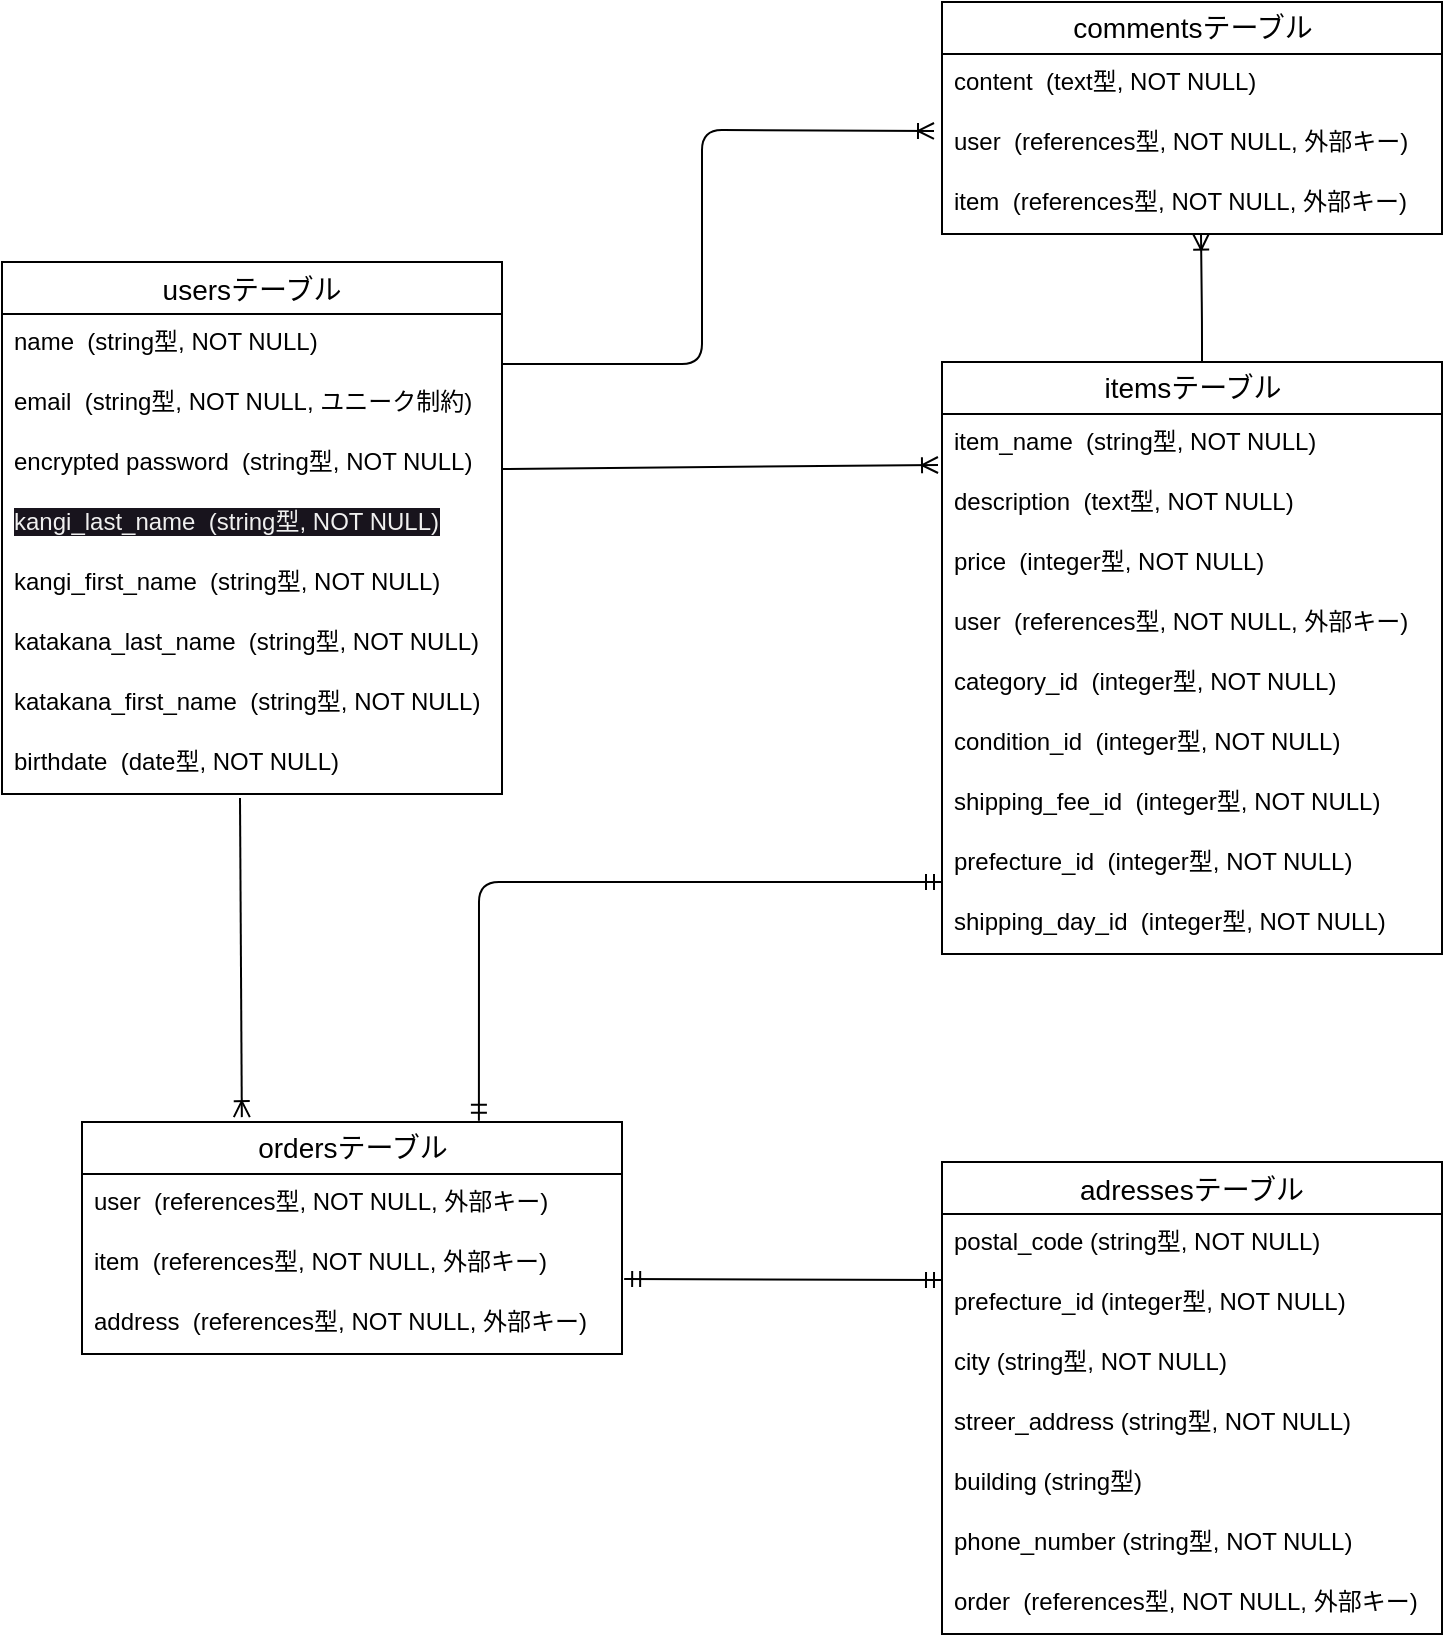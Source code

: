 <mxfile>
    <diagram id="EOmHyaYqoMqYoqA1iBTi" name="ページ1">
        <mxGraphModel dx="650" dy="949" grid="1" gridSize="10" guides="1" tooltips="1" connect="0" arrows="0" fold="1" page="0" pageScale="1" pageWidth="827" pageHeight="1169" background="none" math="0" shadow="0">
            <root>
                <mxCell id="0"/>
                <mxCell id="1" parent="0"/>
                <mxCell id="10" value="usersテーブル" style="swimlane;fontStyle=0;childLayout=stackLayout;horizontal=1;startSize=26;horizontalStack=0;resizeParent=1;resizeParentMax=0;resizeLast=0;collapsible=1;marginBottom=0;align=center;fontSize=14;" vertex="1" parent="1">
                    <mxGeometry x="40" y="50" width="250" height="266" as="geometry"/>
                </mxCell>
                <mxCell id="11" value="name&amp;nbsp; (string型, NOT NULL)" style="text;strokeColor=none;fillColor=none;spacingLeft=4;spacingRight=4;overflow=hidden;rotatable=0;points=[[0,0.5],[1,0.5]];portConstraint=eastwest;fontSize=12;labelBackgroundColor=default;html=1;whiteSpace=wrap;" vertex="1" parent="10">
                    <mxGeometry y="26" width="250" height="30" as="geometry"/>
                </mxCell>
                <mxCell id="12" value="email  (string型, NOT NULL, ユニーク制約)" style="text;strokeColor=none;fillColor=none;spacingLeft=4;spacingRight=4;overflow=hidden;rotatable=0;points=[[0,0.5],[1,0.5]];portConstraint=eastwest;fontSize=12;" vertex="1" parent="10">
                    <mxGeometry y="56" width="250" height="30" as="geometry"/>
                </mxCell>
                <mxCell id="13" value="encrypted password  (string型, NOT NULL)" style="text;strokeColor=none;fillColor=none;spacingLeft=4;spacingRight=4;overflow=hidden;rotatable=0;points=[[0,0.5],[1,0.5]];portConstraint=eastwest;fontSize=12;" vertex="1" parent="10">
                    <mxGeometry y="86" width="250" height="30" as="geometry"/>
                </mxCell>
                <mxCell id="18" value="&lt;span style=&quot;color: rgb(240, 240, 240); font-family: Helvetica; font-size: 12px; font-style: normal; font-variant-ligatures: normal; font-variant-caps: normal; font-weight: 400; letter-spacing: normal; orphans: 2; text-align: left; text-indent: 0px; text-transform: none; widows: 2; word-spacing: 0px; -webkit-text-stroke-width: 0px; background-color: rgb(24, 20, 29); text-decoration-thickness: initial; text-decoration-style: initial; text-decoration-color: initial; float: none; display: inline !important;&quot;&gt;kangi_last_name&amp;nbsp; (string型, NOT NULL)&lt;/span&gt;" style="text;strokeColor=none;fillColor=none;spacingLeft=4;spacingRight=4;overflow=hidden;rotatable=0;points=[[0,0.5],[1,0.5]];portConstraint=eastwest;fontSize=12;labelBackgroundColor=default;html=1;" vertex="1" parent="10">
                    <mxGeometry y="116" width="250" height="30" as="geometry"/>
                </mxCell>
                <mxCell id="52" value="kangi_first_name  (string型, NOT NULL)" style="text;strokeColor=none;fillColor=none;spacingLeft=4;spacingRight=4;overflow=hidden;rotatable=0;points=[[0,0.5],[1,0.5]];portConstraint=eastwest;fontSize=12;" vertex="1" parent="10">
                    <mxGeometry y="146" width="250" height="30" as="geometry"/>
                </mxCell>
                <mxCell id="19" value="katakana_last_name&amp;nbsp; (string型, NOT NULL)" style="text;strokeColor=none;fillColor=none;spacingLeft=4;spacingRight=4;overflow=hidden;rotatable=0;points=[[0,0.5],[1,0.5]];portConstraint=eastwest;fontSize=12;labelBackgroundColor=default;html=1;" vertex="1" parent="10">
                    <mxGeometry y="176" width="250" height="30" as="geometry"/>
                </mxCell>
                <mxCell id="53" value="katakana_first_name  (string型, NOT NULL)" style="text;strokeColor=none;fillColor=none;spacingLeft=4;spacingRight=4;overflow=hidden;rotatable=0;points=[[0,0.5],[1,0.5]];portConstraint=eastwest;fontSize=12;" vertex="1" parent="10">
                    <mxGeometry y="206" width="250" height="30" as="geometry"/>
                </mxCell>
                <mxCell id="54" value="birthdate&amp;nbsp; (date型, NOT NULL)" style="text;strokeColor=none;fillColor=none;spacingLeft=4;spacingRight=4;overflow=hidden;rotatable=0;points=[[0,0.5],[1,0.5]];portConstraint=eastwest;fontSize=12;html=1;" vertex="1" parent="10">
                    <mxGeometry y="236" width="250" height="30" as="geometry"/>
                </mxCell>
                <mxCell id="20" value="itemsテーブル" style="swimlane;fontStyle=0;childLayout=stackLayout;horizontal=1;startSize=26;horizontalStack=0;resizeParent=1;resizeParentMax=0;resizeLast=0;collapsible=1;marginBottom=0;align=center;fontSize=14;labelBackgroundColor=default;html=1;" vertex="1" parent="1">
                    <mxGeometry x="510" y="100" width="250" height="296" as="geometry"/>
                </mxCell>
                <mxCell id="22" value="item_name&amp;nbsp; (string型, NOT NULL)" style="text;strokeColor=none;fillColor=none;spacingLeft=4;spacingRight=4;overflow=hidden;rotatable=0;points=[[0,0.5],[1,0.5]];portConstraint=eastwest;fontSize=12;labelBackgroundColor=default;html=1;" vertex="1" parent="20">
                    <mxGeometry y="26" width="250" height="30" as="geometry"/>
                </mxCell>
                <mxCell id="24" value="description&amp;nbsp; (text型, NOT NULL)" style="text;strokeColor=none;fillColor=none;spacingLeft=4;spacingRight=4;overflow=hidden;rotatable=0;points=[[0,0.5],[1,0.5]];portConstraint=eastwest;fontSize=12;labelBackgroundColor=default;html=1;" vertex="1" parent="20">
                    <mxGeometry y="56" width="250" height="30" as="geometry"/>
                </mxCell>
                <mxCell id="21" value="price&amp;nbsp; (integer型, NOT NULL)" style="text;strokeColor=none;fillColor=none;spacingLeft=4;spacingRight=4;overflow=hidden;rotatable=0;points=[[0,0.5],[1,0.5]];portConstraint=eastwest;fontSize=12;labelBackgroundColor=default;html=1;" vertex="1" parent="20">
                    <mxGeometry y="86" width="250" height="30" as="geometry"/>
                </mxCell>
                <mxCell id="23" value="user&amp;nbsp; (references型, NOT NULL, 外部キー)" style="text;strokeColor=none;fillColor=none;spacingLeft=4;spacingRight=4;overflow=hidden;rotatable=0;points=[[0,0.5],[1,0.5]];portConstraint=eastwest;fontSize=12;labelBackgroundColor=default;html=1;" vertex="1" parent="20">
                    <mxGeometry y="116" width="250" height="30" as="geometry"/>
                </mxCell>
                <mxCell id="79" value="category_id&amp;nbsp; (integer型, NOT NULL)" style="text;strokeColor=none;fillColor=none;spacingLeft=4;spacingRight=4;overflow=hidden;rotatable=0;points=[[0,0.5],[1,0.5]];portConstraint=eastwest;fontSize=12;html=1;" vertex="1" parent="20">
                    <mxGeometry y="146" width="250" height="30" as="geometry"/>
                </mxCell>
                <mxCell id="80" value="condition_id&amp;nbsp; (integer型, NOT NULL)" style="text;strokeColor=none;fillColor=none;spacingLeft=4;spacingRight=4;overflow=hidden;rotatable=0;points=[[0,0.5],[1,0.5]];portConstraint=eastwest;fontSize=12;html=1;" vertex="1" parent="20">
                    <mxGeometry y="176" width="250" height="30" as="geometry"/>
                </mxCell>
                <mxCell id="81" value="shipping_fee_id&amp;nbsp; (integer型, NOT NULL)" style="text;strokeColor=none;fillColor=none;spacingLeft=4;spacingRight=4;overflow=hidden;rotatable=0;points=[[0,0.5],[1,0.5]];portConstraint=eastwest;fontSize=12;html=1;" vertex="1" parent="20">
                    <mxGeometry y="206" width="250" height="30" as="geometry"/>
                </mxCell>
                <mxCell id="82" value="prefecture_id&amp;nbsp; (integer型, NOT NULL)" style="text;strokeColor=none;fillColor=none;spacingLeft=4;spacingRight=4;overflow=hidden;rotatable=0;points=[[0,0.5],[1,0.5]];portConstraint=eastwest;fontSize=12;html=1;" vertex="1" parent="20">
                    <mxGeometry y="236" width="250" height="30" as="geometry"/>
                </mxCell>
                <mxCell id="78" value="shipping_day_id&amp;nbsp; (integer型, NOT NULL)" style="text;strokeColor=none;fillColor=none;spacingLeft=4;spacingRight=4;overflow=hidden;rotatable=0;points=[[0,0.5],[1,0.5]];portConstraint=eastwest;fontSize=12;html=1;" vertex="1" parent="20">
                    <mxGeometry y="266" width="250" height="30" as="geometry"/>
                </mxCell>
                <mxCell id="27" value="commentsテーブル" style="swimlane;fontStyle=0;childLayout=stackLayout;horizontal=1;startSize=26;horizontalStack=0;resizeParent=1;resizeParentMax=0;resizeLast=0;collapsible=1;marginBottom=0;align=center;fontSize=14;labelBackgroundColor=default;html=1;" vertex="1" parent="1">
                    <mxGeometry x="510" y="-80" width="250" height="116" as="geometry"/>
                </mxCell>
                <mxCell id="28" value="content&amp;nbsp; (text型, NOT NULL)" style="text;strokeColor=none;fillColor=none;spacingLeft=4;spacingRight=4;overflow=hidden;rotatable=0;points=[[0,0.5],[1,0.5]];portConstraint=eastwest;fontSize=12;labelBackgroundColor=default;html=1;" vertex="1" parent="27">
                    <mxGeometry y="26" width="250" height="30" as="geometry"/>
                </mxCell>
                <mxCell id="29" value="user&amp;nbsp; (references型, NOT NULL, 外部キー)" style="text;strokeColor=none;fillColor=none;spacingLeft=4;spacingRight=4;overflow=hidden;rotatable=0;points=[[0,0.5],[1,0.5]];portConstraint=eastwest;fontSize=12;labelBackgroundColor=default;html=1;" vertex="1" parent="27">
                    <mxGeometry y="56" width="250" height="30" as="geometry"/>
                </mxCell>
                <mxCell id="30" value="item&amp;nbsp; (references型, NOT NULL, 外部キー)" style="text;strokeColor=none;fillColor=none;spacingLeft=4;spacingRight=4;overflow=hidden;rotatable=0;points=[[0,0.5],[1,0.5]];portConstraint=eastwest;fontSize=12;labelBackgroundColor=default;html=1;" vertex="1" parent="27">
                    <mxGeometry y="86" width="250" height="30" as="geometry"/>
                </mxCell>
                <mxCell id="31" value="ordersテーブル" style="swimlane;fontStyle=0;childLayout=stackLayout;horizontal=1;startSize=26;horizontalStack=0;resizeParent=1;resizeParentMax=0;resizeLast=0;collapsible=1;marginBottom=0;align=center;fontSize=14;labelBackgroundColor=default;html=1;" vertex="1" parent="1">
                    <mxGeometry x="80" y="480" width="270" height="116" as="geometry"/>
                </mxCell>
                <mxCell id="39" value="user&amp;nbsp; (references型, NOT NULL, 外部キー)" style="text;strokeColor=none;fillColor=none;spacingLeft=4;spacingRight=4;overflow=hidden;rotatable=0;points=[[0,0.5],[1,0.5]];portConstraint=eastwest;fontSize=12;labelBackgroundColor=default;html=1;" vertex="1" parent="31">
                    <mxGeometry y="26" width="270" height="30" as="geometry"/>
                </mxCell>
                <mxCell id="40" value="item&amp;nbsp; (references型, NOT NULL, 外部キー)" style="text;strokeColor=none;fillColor=none;spacingLeft=4;spacingRight=4;overflow=hidden;rotatable=0;points=[[0,0.5],[1,0.5]];portConstraint=eastwest;fontSize=12;labelBackgroundColor=default;html=1;" vertex="1" parent="31">
                    <mxGeometry y="56" width="270" height="30" as="geometry"/>
                </mxCell>
                <mxCell id="65" value="address  (references型, NOT NULL, 外部キー)" style="text;strokeColor=none;fillColor=none;spacingLeft=4;spacingRight=4;overflow=hidden;rotatable=0;points=[[0,0.5],[1,0.5]];portConstraint=eastwest;fontSize=12;" vertex="1" parent="31">
                    <mxGeometry y="86" width="270" height="30" as="geometry"/>
                </mxCell>
                <mxCell id="57" value="adressesテーブル" style="swimlane;fontStyle=0;childLayout=stackLayout;horizontal=1;startSize=26;horizontalStack=0;resizeParent=1;resizeParentMax=0;resizeLast=0;collapsible=1;marginBottom=0;align=center;fontSize=14;" vertex="1" parent="1">
                    <mxGeometry x="510" y="500" width="250" height="236" as="geometry"/>
                </mxCell>
                <mxCell id="58" value="postal_code (string型, NOT NULL)" style="text;strokeColor=none;fillColor=none;spacingLeft=4;spacingRight=4;overflow=hidden;rotatable=0;points=[[0,0.5],[1,0.5]];portConstraint=eastwest;fontSize=12;" vertex="1" parent="57">
                    <mxGeometry y="26" width="250" height="30" as="geometry"/>
                </mxCell>
                <mxCell id="59" value="prefecture_id (integer型, NOT NULL)" style="text;strokeColor=none;fillColor=none;spacingLeft=4;spacingRight=4;overflow=hidden;rotatable=0;points=[[0,0.5],[1,0.5]];portConstraint=eastwest;fontSize=12;" vertex="1" parent="57">
                    <mxGeometry y="56" width="250" height="30" as="geometry"/>
                </mxCell>
                <mxCell id="61" value="city (string型, NOT NULL)" style="text;strokeColor=none;fillColor=none;spacingLeft=4;spacingRight=4;overflow=hidden;rotatable=0;points=[[0,0.5],[1,0.5]];portConstraint=eastwest;fontSize=12;" vertex="1" parent="57">
                    <mxGeometry y="86" width="250" height="30" as="geometry"/>
                </mxCell>
                <mxCell id="60" value="streer_address (string型, NOT NULL)" style="text;strokeColor=none;fillColor=none;spacingLeft=4;spacingRight=4;overflow=hidden;rotatable=0;points=[[0,0.5],[1,0.5]];portConstraint=eastwest;fontSize=12;" vertex="1" parent="57">
                    <mxGeometry y="116" width="250" height="30" as="geometry"/>
                </mxCell>
                <mxCell id="62" value="building (string型)" style="text;strokeColor=none;fillColor=none;spacingLeft=4;spacingRight=4;overflow=hidden;rotatable=0;points=[[0,0.5],[1,0.5]];portConstraint=eastwest;fontSize=12;" vertex="1" parent="57">
                    <mxGeometry y="146" width="250" height="30" as="geometry"/>
                </mxCell>
                <mxCell id="63" value="phone_number (string型, NOT NULL)" style="text;strokeColor=none;fillColor=none;spacingLeft=4;spacingRight=4;overflow=hidden;rotatable=0;points=[[0,0.5],[1,0.5]];portConstraint=eastwest;fontSize=12;" vertex="1" parent="57">
                    <mxGeometry y="176" width="250" height="30" as="geometry"/>
                </mxCell>
                <mxCell id="64" value="order  (references型, NOT NULL, 外部キー)" style="text;strokeColor=none;fillColor=none;spacingLeft=4;spacingRight=4;overflow=hidden;rotatable=0;points=[[0,0.5],[1,0.5]];portConstraint=eastwest;fontSize=12;" vertex="1" parent="57">
                    <mxGeometry y="206" width="250" height="30" as="geometry"/>
                </mxCell>
                <mxCell id="66" value="" style="fontSize=12;html=1;endArrow=ERoneToMany;exitX=0.999;exitY=0.835;exitDx=0;exitDy=0;exitPerimeter=0;entryX=-0.016;entryY=0.283;entryDx=0;entryDy=0;entryPerimeter=0;" edge="1" parent="1" source="11" target="29">
                    <mxGeometry width="100" height="100" relative="1" as="geometry">
                        <mxPoint x="410" y="100" as="sourcePoint"/>
                        <mxPoint x="510" y="100" as="targetPoint"/>
                        <Array as="points">
                            <mxPoint x="390" y="101"/>
                            <mxPoint x="390" y="-16"/>
                        </Array>
                    </mxGeometry>
                </mxCell>
                <mxCell id="69" value="" style="fontSize=12;html=1;endArrow=ERoneToMany;entryX=0.518;entryY=0.994;entryDx=0;entryDy=0;entryPerimeter=0;" edge="1" parent="1" target="30">
                    <mxGeometry width="100" height="100" relative="1" as="geometry">
                        <mxPoint x="640" y="100" as="sourcePoint"/>
                        <mxPoint x="640" y="160" as="targetPoint"/>
                        <Array as="points">
                            <mxPoint x="640" y="80"/>
                        </Array>
                    </mxGeometry>
                </mxCell>
                <mxCell id="70" value="" style="fontSize=12;html=1;endArrow=ERoneToMany;exitX=1;exitY=0.583;exitDx=0;exitDy=0;exitPerimeter=0;entryX=-0.008;entryY=0.85;entryDx=0;entryDy=0;entryPerimeter=0;" edge="1" parent="1" source="13">
                    <mxGeometry width="100" height="100" relative="1" as="geometry">
                        <mxPoint x="290" y="331" as="sourcePoint"/>
                        <mxPoint x="508" y="151.5" as="targetPoint"/>
                    </mxGeometry>
                </mxCell>
                <mxCell id="72" value="" style="edgeStyle=orthogonalEdgeStyle;fontSize=12;html=1;endArrow=ERmandOne;startArrow=ERmandOne;exitX=0.735;exitY=-0.005;exitDx=0;exitDy=0;exitPerimeter=0;" edge="1" parent="1" source="31">
                    <mxGeometry width="100" height="100" relative="1" as="geometry">
                        <mxPoint x="250" y="470" as="sourcePoint"/>
                        <mxPoint x="510" y="360" as="targetPoint"/>
                        <Array as="points">
                            <mxPoint x="279" y="360"/>
                            <mxPoint x="509" y="360"/>
                        </Array>
                    </mxGeometry>
                </mxCell>
                <mxCell id="73" value="" style="fontSize=12;html=1;endArrow=ERmandOne;startArrow=ERmandOne;exitX=1.004;exitY=0.75;exitDx=0;exitDy=0;exitPerimeter=0;" edge="1" parent="1" source="40">
                    <mxGeometry width="100" height="100" relative="1" as="geometry">
                        <mxPoint x="360" y="570" as="sourcePoint"/>
                        <mxPoint x="510" y="559" as="targetPoint"/>
                    </mxGeometry>
                </mxCell>
                <mxCell id="76" value="" style="fontSize=12;html=1;endArrow=ERoneToMany;entryX=0.296;entryY=-0.021;entryDx=0;entryDy=0;entryPerimeter=0;exitX=0.476;exitY=1.067;exitDx=0;exitDy=0;exitPerimeter=0;" edge="1" parent="1" source="54" target="31">
                    <mxGeometry width="100" height="100" relative="1" as="geometry">
                        <mxPoint x="110" y="350" as="sourcePoint"/>
                        <mxPoint x="215" y="316" as="targetPoint"/>
                    </mxGeometry>
                </mxCell>
            </root>
        </mxGraphModel>
    </diagram>
</mxfile>
